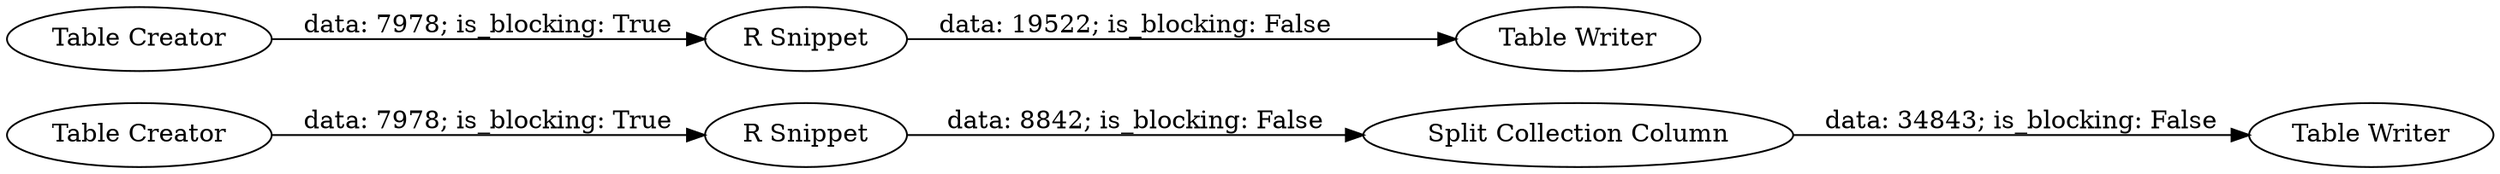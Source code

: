 digraph {
	"-5927497501602605173_2507" [label="Table Creator"]
	"-5927497501602605173_2511" [label="Table Writer"]
	"-5927497501602605173_2510" [label="R Snippet"]
	"-5927497501602605173_2508" [label="Split Collection Column"]
	"-5927497501602605173_2501" [label="R Snippet"]
	"-5927497501602605173_2509" [label="Table Creator"]
	"-5927497501602605173_2512" [label="Table Writer"]
	"-5927497501602605173_2508" -> "-5927497501602605173_2512" [label="data: 34843; is_blocking: False"]
	"-5927497501602605173_2509" -> "-5927497501602605173_2510" [label="data: 7978; is_blocking: True"]
	"-5927497501602605173_2501" -> "-5927497501602605173_2508" [label="data: 8842; is_blocking: False"]
	"-5927497501602605173_2510" -> "-5927497501602605173_2511" [label="data: 19522; is_blocking: False"]
	"-5927497501602605173_2507" -> "-5927497501602605173_2501" [label="data: 7978; is_blocking: True"]
	rankdir=LR
}
